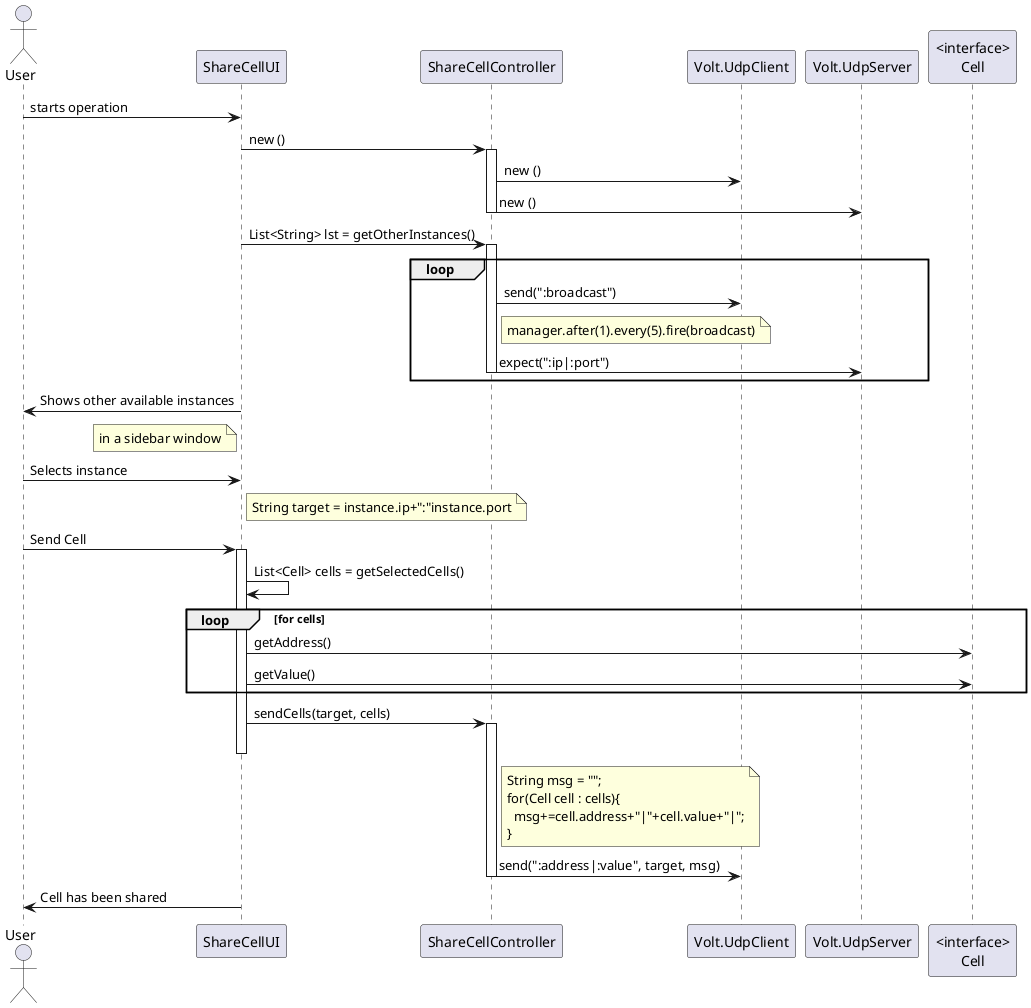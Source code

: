 @startuml doc-files/ipc01_01_design.png

actor User 
participant "ShareCellUI" as UI
participant "ShareCellController" as Controller
participant "Volt.UdpClient" as UdpClient
participant "Volt.UdpServer" as UdpServer
participant "<interface>\nCell" as Cell

User->UI: starts operation
UI->Controller: new ()

activate Controller
Controller->UdpClient: new ()
Controller->UdpServer: new ()
deactivate Controller

UI->Controller: List<String> lst = getOtherInstances()
loop
activate Controller
Controller->UdpClient: send(":broadcast")
note right of Controller: manager.after(1).every(5).fire(broadcast)
Controller->UdpServer: expect(":ip|:port")
deactivate Controller
end

UI->User: Shows other available instances
note left of UI: in a sidebar window
User->UI: Selects instance
note right of UI: String target = instance.ip+":"instance.port
User->UI: Send Cell

activate UI
UI->UI: List<Cell> cells = getSelectedCells()
loop for cells
UI->Cell: getAddress()
UI->Cell: getValue()
end
UI->Controller: sendCells(target, cells)
activate Controller
deactivate UI
note right of Controller: String msg = "";\nfor(Cell cell : cells){\n  msg+=cell.address+"|"+cell.value+"|";\n}
Controller->UdpClient: send(":address|:value", target, msg)
deactivate Controller
UI->User: Cell has been shared

@enduml
